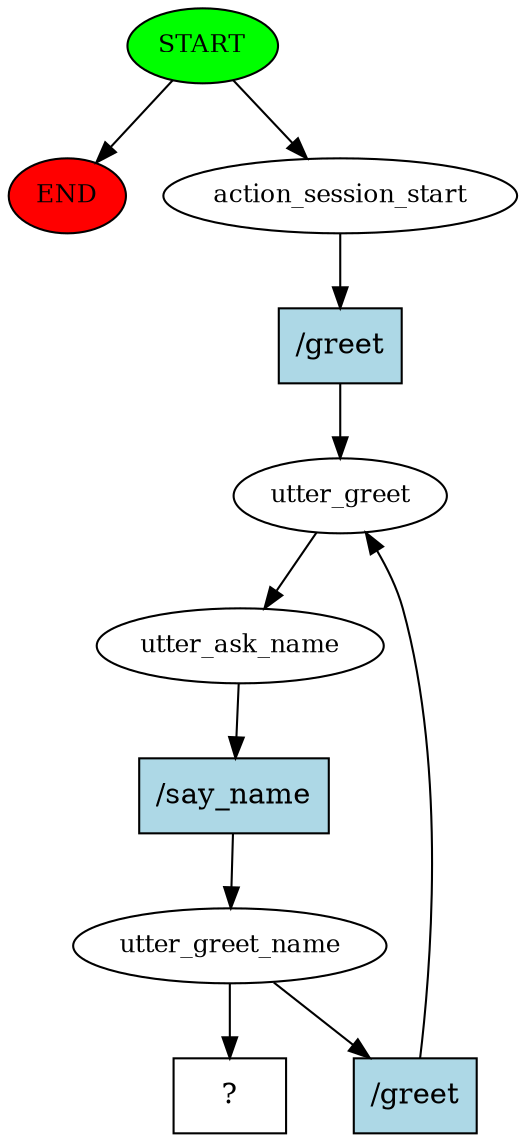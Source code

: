 digraph  {
0 [class="start active", fillcolor=green, fontsize=12, label=START, style=filled];
"-1" [class=end, fillcolor=red, fontsize=12, label=END, style=filled];
1 [class=active, fontsize=12, label=action_session_start];
2 [class=active, fontsize=12, label=utter_greet];
3 [class=active, fontsize=12, label=utter_ask_name];
4 [class=active, fontsize=12, label=utter_greet_name];
20 [class="intent dashed active", label="  ?  ", shape=rect];
21 [class="intent active", fillcolor=lightblue, label="/greet", shape=rect, style=filled];
22 [class="intent active", fillcolor=lightblue, label="/say_name", shape=rect, style=filled];
23 [class="intent active", fillcolor=lightblue, label="/greet", shape=rect, style=filled];
0 -> "-1"  [class="", key=NONE, label=""];
0 -> 1  [class=active, key=NONE, label=""];
1 -> 21  [class=active, key=0];
2 -> 3  [class=active, key=NONE, label=""];
3 -> 22  [class=active, key=0];
4 -> 20  [class=active, key=NONE, label=""];
4 -> 23  [class=active, key=0];
21 -> 2  [class=active, key=0];
22 -> 4  [class=active, key=0];
23 -> 2  [class=active, key=0];
}
